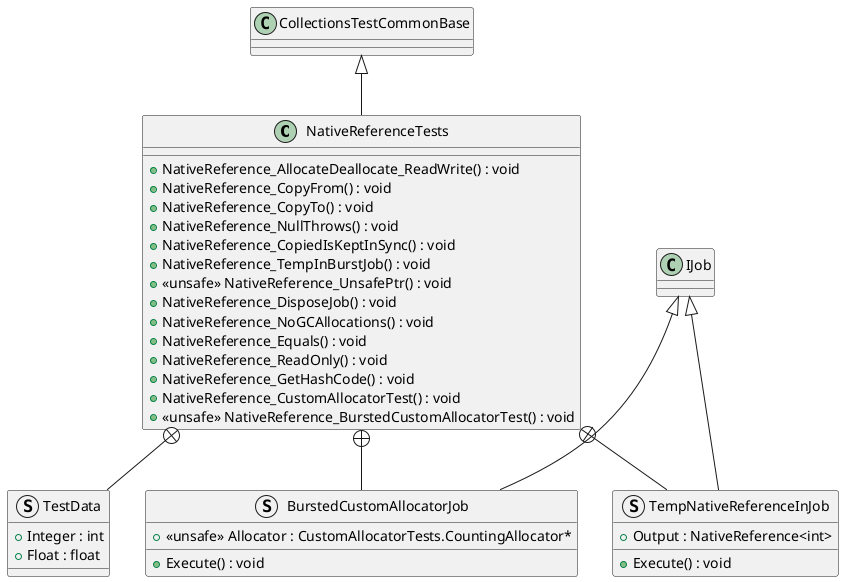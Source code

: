 @startuml
class NativeReferenceTests {
    + NativeReference_AllocateDeallocate_ReadWrite() : void
    + NativeReference_CopyFrom() : void
    + NativeReference_CopyTo() : void
    + NativeReference_NullThrows() : void
    + NativeReference_CopiedIsKeptInSync() : void
    + NativeReference_TempInBurstJob() : void
    + <<unsafe>> NativeReference_UnsafePtr() : void
    + NativeReference_DisposeJob() : void
    + NativeReference_NoGCAllocations() : void
    + NativeReference_Equals() : void
    + NativeReference_ReadOnly() : void
    + NativeReference_GetHashCode() : void
    + NativeReference_CustomAllocatorTest() : void
    + <<unsafe>> NativeReference_BurstedCustomAllocatorTest() : void
}
struct TestData {
    + Integer : int
    + Float : float
}
struct TempNativeReferenceInJob {
    + Output : NativeReference<int>
    + Execute() : void
}
struct BurstedCustomAllocatorJob {
    + <<unsafe>> Allocator : CustomAllocatorTests.CountingAllocator*
    + Execute() : void
}
CollectionsTestCommonBase <|-- NativeReferenceTests
NativeReferenceTests +-- TestData
NativeReferenceTests +-- TempNativeReferenceInJob
IJob <|-- TempNativeReferenceInJob
NativeReferenceTests +-- BurstedCustomAllocatorJob
IJob <|-- BurstedCustomAllocatorJob
@enduml
